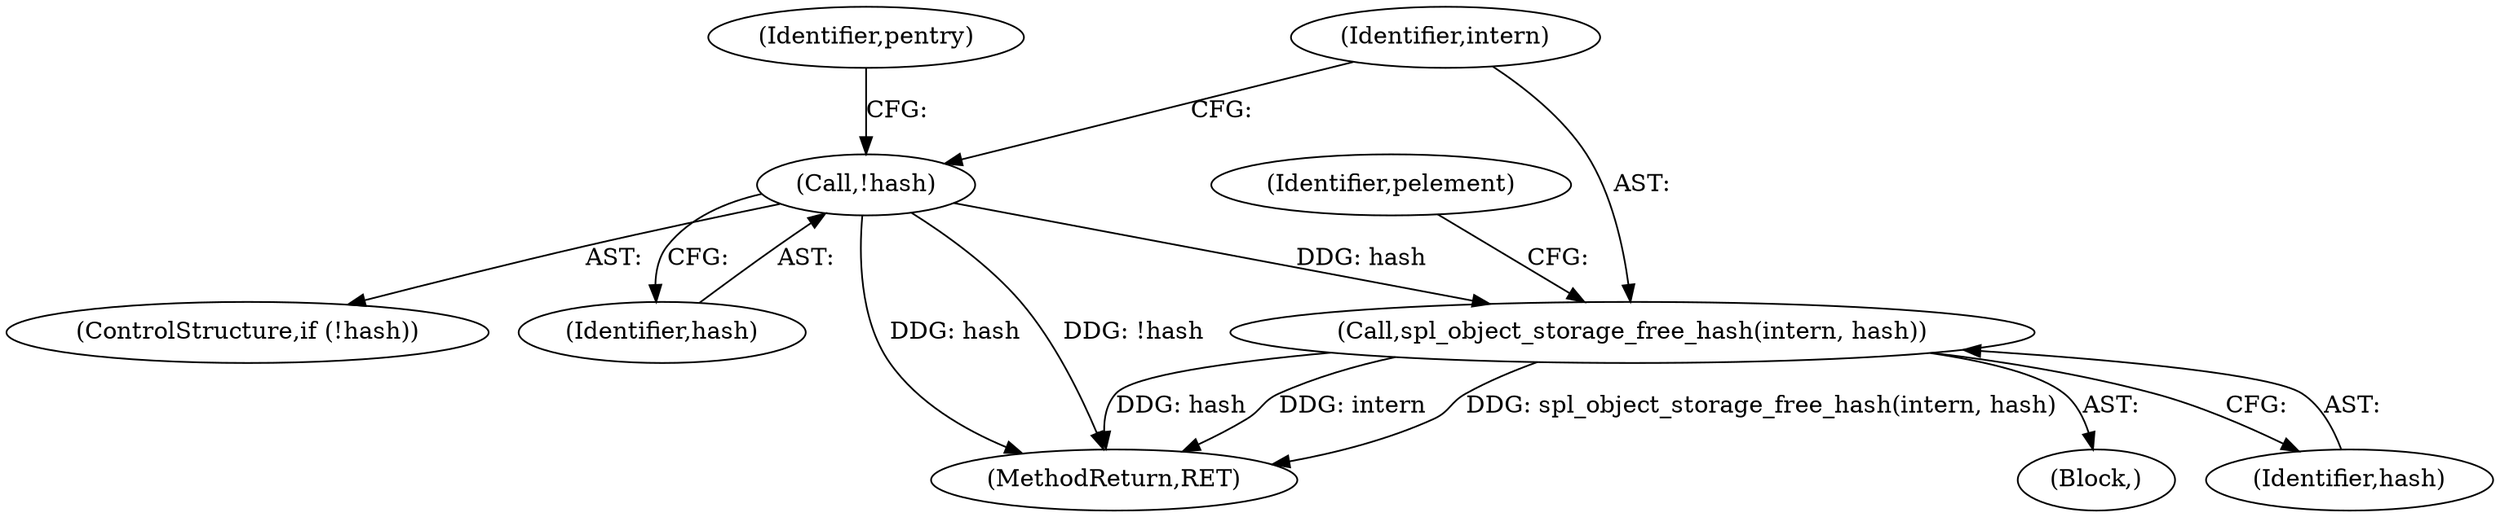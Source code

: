 digraph "0_php_88223c5245e9b470e1e6362bfd96829562ffe6ab_0@API" {
"1000248" [label="(Call,spl_object_storage_free_hash(intern, hash))"];
"1000238" [label="(Call,!hash)"];
"1000249" [label="(Identifier,intern)"];
"1000238" [label="(Call,!hash)"];
"1000237" [label="(ControlStructure,if (!hash))"];
"1000239" [label="(Identifier,hash)"];
"1000250" [label="(Identifier,hash)"];
"1000243" [label="(Identifier,pentry)"];
"1000366" [label="(MethodReturn,RET)"];
"1000175" [label="(Block,)"];
"1000248" [label="(Call,spl_object_storage_free_hash(intern, hash))"];
"1000252" [label="(Identifier,pelement)"];
"1000248" -> "1000175"  [label="AST: "];
"1000248" -> "1000250"  [label="CFG: "];
"1000249" -> "1000248"  [label="AST: "];
"1000250" -> "1000248"  [label="AST: "];
"1000252" -> "1000248"  [label="CFG: "];
"1000248" -> "1000366"  [label="DDG: spl_object_storage_free_hash(intern, hash)"];
"1000248" -> "1000366"  [label="DDG: hash"];
"1000248" -> "1000366"  [label="DDG: intern"];
"1000238" -> "1000248"  [label="DDG: hash"];
"1000238" -> "1000237"  [label="AST: "];
"1000238" -> "1000239"  [label="CFG: "];
"1000239" -> "1000238"  [label="AST: "];
"1000243" -> "1000238"  [label="CFG: "];
"1000249" -> "1000238"  [label="CFG: "];
"1000238" -> "1000366"  [label="DDG: hash"];
"1000238" -> "1000366"  [label="DDG: !hash"];
}
